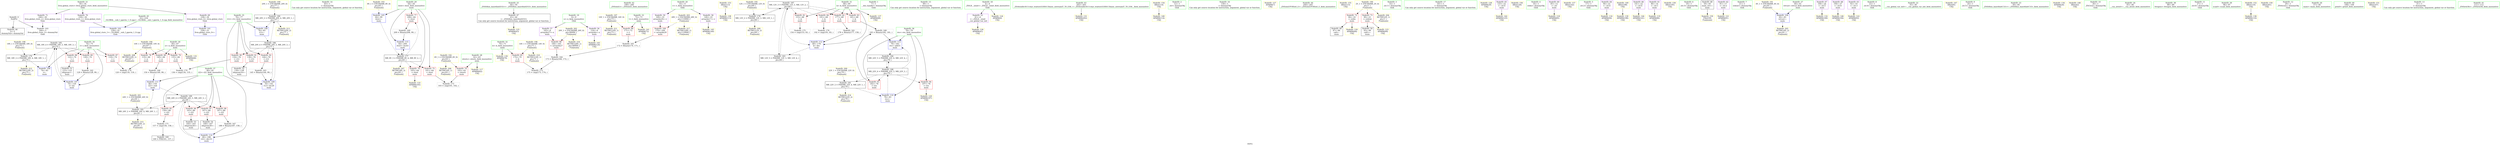 digraph "SVFG" {
	label="SVFG";

	Node0x559d897218e0 [shape=record,color=grey,label="{NodeID: 0\nNullPtr}"];
	Node0x559d897218e0 -> Node0x559d897392b0[style=solid];
	Node0x559d897218e0 -> Node0x559d8973a2d0[style=solid];
	Node0x559d897483e0 [shape=record,color=black,label="{NodeID: 180\nMR_20V_2 = PHI(MR_20V_4, MR_20V_1, )\npts\{77 \}\n}"];
	Node0x559d897483e0 -> Node0x559d897396f0[style=dashed];
	Node0x559d897483e0 -> Node0x559d8974eea0[style=dashed];
	Node0x559d89739d90 [shape=record,color=red,label="{NodeID: 97\n167\<--80\n\<--i22\nmain\n}"];
	Node0x559d89739d90 -> Node0x559d8973a9b0[style=solid];
	Node0x559d89722ca0 [shape=record,color=green,label="{NodeID: 14\n83\<--1\n\<--dummyObj\nCan only get source location for instruction, argument, global var or function.}"];
	Node0x559d8973ce20 [shape=record,color=yellow,style=double,label="{NodeID: 194\n10V_1 = ENCHI(MR_10V_0)\npts\{67 \}\nFun[main]}"];
	Node0x559d8973ce20 -> Node0x559d8973bdc0[style=dashed];
	Node0x559d8973ce20 -> Node0x559d8973be90[style=dashed];
	Node0x559d8973ce20 -> Node0x559d8973bf60[style=dashed];
	Node0x559d8973ce20 -> Node0x559d8973da90[style=dashed];
	Node0x559d89739960 [shape=record,color=blue,label="{NodeID: 111\n80\<--150\ni22\<--sub\nmain\n}"];
	Node0x559d89739960 -> Node0x559d8974b0e0[style=dashed];
	Node0x559d89738290 [shape=record,color=green,label="{NodeID: 28\n62\<--63\nntests\<--ntests_field_insensitive\nmain\n}"];
	Node0x559d89738290 -> Node0x559d8973ba80[style=solid];
	Node0x559d89738290 -> Node0x559d8973ee60[style=solid];
	Node0x559d8973da90 [shape=record,color=yellow,style=double,label="{NodeID: 208\nRETMU(10V_1)\npts\{67 \}\nFun[main]}"];
	Node0x559d8973f4e0 [shape=record,color=yellow,style=double,label="{NodeID: 125\nAPARM(43)\nCS[]}"];
	Node0x559d89738eb0 [shape=record,color=green,label="{NodeID: 42\n199\<--200\n_ZNSolsEi\<--_ZNSolsEi_field_insensitive\n}"];
	Node0x559d89740040 [shape=record,color=yellow,style=double,label="{NodeID: 139\nAPARM(70)\nCS[]}"];
	Node0x559d8973ab50 [shape=record,color=purple,label="{NodeID: 56\n124\<--8\narrayidx\<--x\nmain\n}"];
	Node0x559d8973ab50 -> Node0x559d89740380[style=solid];
	Node0x559d89740a20 [shape=record,color=yellow,style=double,label="{NodeID: 153\nARet(113)\nCS[]}"];
	Node0x559d89740a20 -> Node0x559d8973ff70[style=solid];
	Node0x559d8973b6e0 [shape=record,color=purple,label="{NodeID: 70\n239\<--30\nllvm.global_ctors_1\<--llvm.global_ctors\nGlob }"];
	Node0x559d8973b6e0 -> Node0x559d8973a1d0[style=solid];
	Node0x559d89741c10 [shape=record,color=grey,label="{NodeID: 167\n188 = Binary(187, 158, )\n}"];
	Node0x559d89741c10 -> Node0x559d89739bd0[style=solid];
	Node0x559d8973c2a0 [shape=record,color=red,label="{NodeID: 84\n191\<--68\n\<--k\nmain\n}"];
	Node0x559d8973c2a0 -> Node0x559d89742990[style=solid];
	Node0x559d897209f0 [shape=record,color=green,label="{NodeID: 1\n7\<--1\n__dso_handle\<--dummyObj\nGlob }"];
	Node0x559d897488e0 [shape=record,color=black,label="{NodeID: 181\nMR_22V_2 = PHI(MR_22V_4, MR_22V_1, )\npts\{79 \}\n}"];
	Node0x559d897488e0 -> Node0x559d89739890[style=dashed];
	Node0x559d897488e0 -> Node0x559d8974ef80[style=dashed];
	Node0x559d89739e60 [shape=record,color=red,label="{NodeID: 98\n187\<--80\n\<--i22\nmain\n}"];
	Node0x559d89739e60 -> Node0x559d89741c10[style=solid];
	Node0x559d89722d70 [shape=record,color=green,label="{NodeID: 15\n99\<--1\n\<--dummyObj\nCan only get source location for instruction, argument, global var or function.}"];
	Node0x559d8973cf00 [shape=record,color=yellow,style=double,label="{NodeID: 195\n12V_1 = ENCHI(MR_12V_0)\npts\{69 \}\nFun[main]}"];
	Node0x559d8973cf00 -> Node0x559d897479e0[style=dashed];
	Node0x559d89739a30 [shape=record,color=blue,label="{NodeID: 112\n68\<--178\nk\<--dec\nmain\n}"];
	Node0x559d89739a30 -> Node0x559d897492e0[style=dashed];
	Node0x559d89738360 [shape=record,color=green,label="{NodeID: 29\n64\<--65\nitest\<--itest_field_insensitive\nmain\n}"];
	Node0x559d89738360 -> Node0x559d8973bb50[style=solid];
	Node0x559d89738360 -> Node0x559d8973bc20[style=solid];
	Node0x559d89738360 -> Node0x559d8973bcf0[style=solid];
	Node0x559d89738360 -> Node0x559d89739480[style=solid];
	Node0x559d89738360 -> Node0x559d8973ecc0[style=solid];
	Node0x559d8973db70 [shape=record,color=yellow,style=double,label="{NodeID: 209\nRETMU(12V_2)\npts\{69 \}\nFun[main]}"];
	Node0x559d8973f5b0 [shape=record,color=yellow,style=double,label="{NodeID: 126\nAPARM(41)\nCS[]}"];
	Node0x559d89738fb0 [shape=record,color=green,label="{NodeID: 43\n202\<--203\n_ZSt4endlIcSt11char_traitsIcEERSt13basic_ostreamIT_T0_ES6_\<--_ZSt4endlIcSt11char_traitsIcEERSt13basic_ostreamIT_T0_ES6__field_insensitive\n}"];
	Node0x559d89738fb0 -> Node0x559d8973f9c0[style=solid];
	Node0x559d89740110 [shape=record,color=yellow,style=double,label="{NodeID: 140\nAPARM(114)\nCS[]}"];
	Node0x559d8973ac20 [shape=record,color=purple,label="{NodeID: 57\n165\<--8\narrayidx27\<--x\nmain\n}"];
	Node0x559d8973ac20 -> Node0x559d89739f30[style=solid];
	Node0x559d89740ab0 [shape=record,color=yellow,style=double,label="{NodeID: 154\nARet(114)\nCS[]}"];
	Node0x559d89740ab0 -> Node0x559d89740110[style=solid];
	Node0x559d8973b7e0 [shape=record,color=purple,label="{NodeID: 71\n240\<--30\nllvm.global_ctors_2\<--llvm.global_ctors\nGlob }"];
	Node0x559d8973b7e0 -> Node0x559d8973a2d0[style=solid];
	Node0x559d89741d90 [shape=record,color=grey,label="{NodeID: 168\n183 = Binary(182, 181, )\n}"];
	Node0x559d89741d90 -> Node0x559d89739b00[style=solid];
	Node0x559d8973c370 [shape=record,color=red,label="{NodeID: 85\n174\<--70\n\<--b\nmain\n}"];
	Node0x559d8973c370 -> Node0x559d89742390[style=solid];
	Node0x559d89721c40 [shape=record,color=green,label="{NodeID: 2\n12\<--1\n.str\<--dummyObj\nGlob }"];
	Node0x559d89748de0 [shape=record,color=black,label="{NodeID: 182\nMR_24V_2 = PHI(MR_24V_4, MR_24V_1, )\npts\{81 \}\n}"];
	Node0x559d89748de0 -> Node0x559d89739960[style=dashed];
	Node0x559d89748de0 -> Node0x559d8974f060[style=dashed];
	Node0x559d89739f30 [shape=record,color=red,label="{NodeID: 99\n166\<--165\n\<--arrayidx27\nmain\n}"];
	Node0x559d89739f30 -> Node0x559d89741790[style=solid];
	Node0x559d89722e40 [shape=record,color=green,label="{NodeID: 16\n158\<--1\n\<--dummyObj\nCan only get source location for instruction, argument, global var or function.}"];
	Node0x559d8973cfe0 [shape=record,color=yellow,style=double,label="{NodeID: 196\n14V_1 = ENCHI(MR_14V_0)\npts\{71 \}\nFun[main]}"];
	Node0x559d8973cfe0 -> Node0x559d8973c370[style=dashed];
	Node0x559d8973cfe0 -> Node0x559d8974ec00[style=dashed];
	Node0x559d89739b00 [shape=record,color=blue,label="{NodeID: 113\n78\<--183\nres\<--add31\nmain\n}"];
	Node0x559d89739b00 -> Node0x559d897497e0[style=dashed];
	Node0x559d89738430 [shape=record,color=green,label="{NodeID: 30\n66\<--67\nn\<--n_field_insensitive\nmain\n}"];
	Node0x559d89738430 -> Node0x559d8973bdc0[style=solid];
	Node0x559d89738430 -> Node0x559d8973be90[style=solid];
	Node0x559d89738430 -> Node0x559d8973bf60[style=solid];
	Node0x559d89738430 -> Node0x559d8973fd00[style=solid];
	Node0x559d8974ec00 [shape=record,color=yellow,style=double,label="{NodeID: 210\nRETMU(14V_1)\npts\{71 \}\nFun[main]}"];
	Node0x559d8973f680 [shape=record,color=yellow,style=double,label="{NodeID: 127\nAPARM(7)\nCS[]}"];
	Node0x559d897390b0 [shape=record,color=green,label="{NodeID: 44\n204\<--205\n_ZNSolsEPFRSoS_E\<--_ZNSolsEPFRSoS_E_field_insensitive\n}"];
	Node0x559d897401e0 [shape=record,color=yellow,style=double,label="{NodeID: 141\nAPARM(72)\nCS[]}"];
	Node0x559d8973acf0 [shape=record,color=purple,label="{NodeID: 58\n140\<--10\narrayidx17\<--v\nmain\n}"];
	Node0x559d8973acf0 -> Node0x559d89740520[style=solid];
	Node0x559d89740b40 [shape=record,color=yellow,style=double,label="{NodeID: 155\nARet(115)\nCS[]}"];
	Node0x559d8973b8e0 [shape=record,color=red,label="{NodeID: 72\n84\<--16\n\<--stdin\nmain\n}"];
	Node0x559d8973b8e0 -> Node0x559d8973a5a0[style=solid];
	Node0x559d8973b8e0 -> Node0x559d8973f0d0[style=solid];
	Node0x559d89741f10 [shape=record,color=grey,label="{NodeID: 169\n209 = Binary(208, 99, )\n}"];
	Node0x559d89741f10 -> Node0x559d8973ecc0[style=solid];
	Node0x559d8973c440 [shape=record,color=red,label="{NodeID: 86\n171\<--72\n\<--t\nmain\n}"];
	Node0x559d8973c440 -> Node0x559d89741910[style=solid];
	Node0x559d89722680 [shape=record,color=green,label="{NodeID: 3\n14\<--1\n.str.1\<--dummyObj\nGlob }"];
	Node0x559d897492e0 [shape=record,color=black,label="{NodeID: 183\nMR_12V_5 = PHI(MR_12V_3, MR_12V_4, )\npts\{69 \}\n}"];
	Node0x559d897492e0 -> Node0x559d8974a6e0[style=dashed];
	Node0x559d8973a000 [shape=record,color=red,label="{NodeID: 100\n170\<--169\n\<--arrayidx29\nmain\n}"];
	Node0x559d8973a000 -> Node0x559d89741910[style=solid];
	Node0x559d89722f10 [shape=record,color=green,label="{NodeID: 17\n161\<--1\n\<--dummyObj\nCan only get source location for instruction, argument, global var or function.}"];
	Node0x559d8973d0c0 [shape=record,color=yellow,style=double,label="{NodeID: 197\n16V_1 = ENCHI(MR_16V_0)\npts\{73 \}\nFun[main]}"];
	Node0x559d8973d0c0 -> Node0x559d8973c440[style=dashed];
	Node0x559d8973d0c0 -> Node0x559d8974ece0[style=dashed];
	Node0x559d89739bd0 [shape=record,color=blue,label="{NodeID: 114\n80\<--188\ni22\<--dec33\nmain\n}"];
	Node0x559d89739bd0 -> Node0x559d8974b0e0[style=dashed];
	Node0x559d89738500 [shape=record,color=green,label="{NodeID: 31\n68\<--69\nk\<--k_field_insensitive\nmain\n}"];
	Node0x559d89738500 -> Node0x559d8973c030[style=solid];
	Node0x559d89738500 -> Node0x559d8973c100[style=solid];
	Node0x559d89738500 -> Node0x559d8973c1d0[style=solid];
	Node0x559d89738500 -> Node0x559d8973c2a0[style=solid];
	Node0x559d89738500 -> Node0x559d89739a30[style=solid];
	Node0x559d89738500 -> Node0x559d8973fea0[style=solid];
	Node0x559d8974ece0 [shape=record,color=yellow,style=double,label="{NodeID: 211\nRETMU(16V_1)\npts\{73 \}\nFun[main]}"];
	Node0x559d8973f750 [shape=record,color=yellow,style=double,label="{NodeID: 128\nAPARM(29)\nCS[]}"];
	Node0x559d897391b0 [shape=record,color=green,label="{NodeID: 45\n32\<--234\n_GLOBAL__sub_I_pperm_1_0.cpp\<--_GLOBAL__sub_I_pperm_1_0.cpp_field_insensitive\n}"];
	Node0x559d897391b0 -> Node0x559d8973a1d0[style=solid];
	Node0x559d897402b0 [shape=record,color=yellow,style=double,label="{NodeID: 142\nAPARM(125)\nCS[]}"];
	Node0x559d8973adc0 [shape=record,color=purple,label="{NodeID: 59\n169\<--10\narrayidx29\<--v\nmain\n}"];
	Node0x559d8973adc0 -> Node0x559d8973a000[style=solid];
	Node0x559d89740bd0 [shape=record,color=yellow,style=double,label="{NodeID: 156\nARet(126)\nCS[]}"];
	Node0x559d8973b9b0 [shape=record,color=red,label="{NodeID: 73\n90\<--21\n\<--stdout\nmain\n}"];
	Node0x559d8973b9b0 -> Node0x559d8973a670[style=solid];
	Node0x559d8973b9b0 -> Node0x559d8973f340[style=solid];
	Node0x559d89742090 [shape=record,color=grey,label="{NodeID: 170\n136 = cmp(134, 135, )\n}"];
	Node0x559d8973c510 [shape=record,color=red,label="{NodeID: 87\n118\<--74\n\<--i\nmain\n}"];
	Node0x559d8973c510 -> Node0x559d89742690[style=solid];
	Node0x559d89722710 [shape=record,color=green,label="{NodeID: 4\n16\<--1\nstdin\<--dummyObj\nGlob }"];
	Node0x559d897497e0 [shape=record,color=black,label="{NodeID: 184\nMR_22V_5 = PHI(MR_22V_6, MR_22V_4, )\npts\{79 \}\n}"];
	Node0x559d897497e0 -> Node0x559d8974abe0[style=dashed];
	Node0x559d8973a0d0 [shape=record,color=blue,label="{NodeID: 101\n238\<--31\nllvm.global_ctors_0\<--\nGlob }"];
	Node0x559d89737b30 [shape=record,color=green,label="{NodeID: 18\n4\<--6\n_ZStL8__ioinit\<--_ZStL8__ioinit_field_insensitive\nGlob }"];
	Node0x559d89737b30 -> Node0x559d8973aa80[style=solid];
	Node0x559d89737b30 -> Node0x559d8973f410[style=solid];
	Node0x559d8973d1a0 [shape=record,color=yellow,style=double,label="{NodeID: 198\n18V_1 = ENCHI(MR_18V_0)\npts\{75 \}\nFun[main]}"];
	Node0x559d8973d1a0 -> Node0x559d89747ee0[style=dashed];
	Node0x559d8973ecc0 [shape=record,color=blue,label="{NodeID: 115\n64\<--209\nitest\<--inc43\nmain\n}"];
	Node0x559d8973ecc0 -> Node0x559d897474e0[style=dashed];
	Node0x559d897385d0 [shape=record,color=green,label="{NodeID: 32\n70\<--71\nb\<--b_field_insensitive\nmain\n}"];
	Node0x559d897385d0 -> Node0x559d8973c370[style=solid];
	Node0x559d897385d0 -> Node0x559d89740040[style=solid];
	Node0x559d8974edc0 [shape=record,color=yellow,style=double,label="{NodeID: 212\nRETMU(18V_2)\npts\{75 \}\nFun[main]}"];
	Node0x559d8973f820 [shape=record,color=yellow,style=double,label="{NodeID: 129\nAPARM(197)\nCS[]}"];
	Node0x559d897392b0 [shape=record,color=black,label="{NodeID: 46\n2\<--3\ndummyVal\<--dummyVal\n}"];
	Node0x559d89740380 [shape=record,color=yellow,style=double,label="{NodeID: 143\nAPARM(124)\nCS[]}"];
	Node0x559d8973ae90 [shape=record,color=purple,label="{NodeID: 60\n85\<--12\n\<--.str\nmain\n}"];
	Node0x559d8973ae90 -> Node0x559d8973ef30[style=solid];
	Node0x559d89740c60 [shape=record,color=yellow,style=double,label="{NodeID: 157\nARet(142)\nCS[]}"];
	Node0x559d8973ba80 [shape=record,color=red,label="{NodeID: 74\n102\<--62\n\<--ntests\nmain\n}"];
	Node0x559d8973ba80 -> Node0x559d89742510[style=solid];
	Node0x559d89742210 [shape=record,color=grey,label="{NodeID: 171\n157 = cmp(156, 158, )\n}"];
	Node0x559d89742210 -> Node0x559d895118c0[style=solid];
	Node0x559d8973c5e0 [shape=record,color=red,label="{NodeID: 88\n122\<--74\n\<--i\nmain\n}"];
	Node0x559d8973c5e0 -> Node0x559d8973a740[style=solid];
	Node0x559d897227a0 [shape=record,color=green,label="{NodeID: 5\n17\<--1\n.str.2\<--dummyObj\nGlob }"];
	Node0x559d89749ce0 [shape=record,color=black,label="{NodeID: 185\nMR_18V_4 = PHI(MR_18V_5, MR_18V_3, )\npts\{75 \}\n}"];
	Node0x559d89749ce0 -> Node0x559d8973c510[style=dashed];
	Node0x559d89749ce0 -> Node0x559d8973c5e0[style=dashed];
	Node0x559d89749ce0 -> Node0x559d8973c6b0[style=dashed];
	Node0x559d89749ce0 -> Node0x559d89739620[style=dashed];
	Node0x559d89749ce0 -> Node0x559d89747ee0[style=dashed];
	Node0x559d8973a1d0 [shape=record,color=blue,label="{NodeID: 102\n239\<--32\nllvm.global_ctors_1\<--_GLOBAL__sub_I_pperm_1_0.cpp\nGlob }"];
	Node0x559d89737bc0 [shape=record,color=green,label="{NodeID: 19\n8\<--9\nx\<--x_field_insensitive\nGlob }"];
	Node0x559d89737bc0 -> Node0x559d8973ab50[style=solid];
	Node0x559d89737bc0 -> Node0x559d8973ac20[style=solid];
	Node0x559d8973d280 [shape=record,color=yellow,style=double,label="{NodeID: 199\n20V_1 = ENCHI(MR_20V_0)\npts\{77 \}\nFun[main]}"];
	Node0x559d8973d280 -> Node0x559d897483e0[style=dashed];
	Node0x559d8973ed90 [shape=record,color=yellow,style=double,label="{NodeID: 116\nAPARM(94)\nCS[]}"];
	Node0x559d897386a0 [shape=record,color=green,label="{NodeID: 33\n72\<--73\nt\<--t_field_insensitive\nmain\n}"];
	Node0x559d897386a0 -> Node0x559d8973c440[style=solid];
	Node0x559d897386a0 -> Node0x559d897401e0[style=solid];
	Node0x559d8974eea0 [shape=record,color=yellow,style=double,label="{NodeID: 213\nRETMU(20V_2)\npts\{77 \}\nFun[main]}"];
	Node0x559d8973f8f0 [shape=record,color=yellow,style=double,label="{NodeID: 130\nAPARM(198)\nCS[]}"];
	Node0x559d897393b0 [shape=record,color=black,label="{NodeID: 47\n43\<--44\n\<--_ZNSt8ios_base4InitD1Ev\nCan only get source location for instruction, argument, global var or function.}"];
	Node0x559d897393b0 -> Node0x559d8973f4e0[style=solid];
	Node0x559d89740450 [shape=record,color=yellow,style=double,label="{NodeID: 144\nAPARM(141)\nCS[]}"];
	Node0x559d8973af60 [shape=record,color=purple,label="{NodeID: 61\n86\<--14\n\<--.str.1\nmain\n}"];
	Node0x559d8973af60 -> Node0x559d8973f000[style=solid];
	Node0x559d89740cf0 [shape=record,color=yellow,style=double,label="{NodeID: 158\nARet(195)\nCS[]}"];
	Node0x559d8973bb50 [shape=record,color=red,label="{NodeID: 75\n101\<--64\n\<--itest\nmain\n}"];
	Node0x559d8973bb50 -> Node0x559d89742510[style=solid];
	Node0x559d89742390 [shape=record,color=grey,label="{NodeID: 172\n175 = cmp(173, 174, )\n}"];
	Node0x559d8973c6b0 [shape=record,color=red,label="{NodeID: 89\n128\<--74\n\<--i\nmain\n}"];
	Node0x559d8973c6b0 -> Node0x559d89741490[style=solid];
	Node0x559d89721d60 [shape=record,color=green,label="{NodeID: 6\n19\<--1\n.str.3\<--dummyObj\nGlob }"];
	Node0x559d8974a1e0 [shape=record,color=black,label="{NodeID: 186\nMR_20V_4 = PHI(MR_20V_5, MR_20V_3, )\npts\{77 \}\n}"];
	Node0x559d8974a1e0 -> Node0x559d8973c780[style=dashed];
	Node0x559d8974a1e0 -> Node0x559d8973c850[style=dashed];
	Node0x559d8974a1e0 -> Node0x559d8973c920[style=dashed];
	Node0x559d8974a1e0 -> Node0x559d897397c0[style=dashed];
	Node0x559d8974a1e0 -> Node0x559d897483e0[style=dashed];
	Node0x559d8973a2d0 [shape=record,color=blue, style = dotted,label="{NodeID: 103\n240\<--3\nllvm.global_ctors_2\<--dummyVal\nGlob }"];
	Node0x559d89737c50 [shape=record,color=green,label="{NodeID: 20\n10\<--11\nv\<--v_field_insensitive\nGlob }"];
	Node0x559d89737c50 -> Node0x559d8973acf0[style=solid];
	Node0x559d89737c50 -> Node0x559d8973adc0[style=solid];
	Node0x559d8973d360 [shape=record,color=yellow,style=double,label="{NodeID: 200\n22V_1 = ENCHI(MR_22V_0)\npts\{79 \}\nFun[main]}"];
	Node0x559d8973d360 -> Node0x559d897488e0[style=dashed];
	Node0x559d8973ee60 [shape=record,color=yellow,style=double,label="{NodeID: 117\nAPARM(62)\nCS[]}"];
	Node0x559d89738770 [shape=record,color=green,label="{NodeID: 34\n74\<--75\ni\<--i_field_insensitive\nmain\n}"];
	Node0x559d89738770 -> Node0x559d8973c510[style=solid];
	Node0x559d89738770 -> Node0x559d8973c5e0[style=solid];
	Node0x559d89738770 -> Node0x559d8973c6b0[style=solid];
	Node0x559d89738770 -> Node0x559d89739550[style=solid];
	Node0x559d89738770 -> Node0x559d89739620[style=solid];
	Node0x559d8974ef80 [shape=record,color=yellow,style=double,label="{NodeID: 214\nRETMU(22V_2)\npts\{79 \}\nFun[main]}"];
	Node0x559d8973f9c0 [shape=record,color=yellow,style=double,label="{NodeID: 131\nAPARM(202)\nCS[]}"];
	Node0x559d8973a4d0 [shape=record,color=black,label="{NodeID: 48\n59\<--83\nmain_ret\<--\nmain\n}"];
	Node0x559d8973a4d0 -> Node0x559d89740d80[style=solid];
	Node0x559d89740520 [shape=record,color=yellow,style=double,label="{NodeID: 145\nAPARM(140)\nCS[]}"];
	Node0x559d8973b030 [shape=record,color=purple,label="{NodeID: 62\n91\<--17\n\<--.str.2\nmain\n}"];
	Node0x559d8973b030 -> Node0x559d8973f1a0[style=solid];
	Node0x559d89740d80 [shape=record,color=yellow,style=double,label="{NodeID: 159\nFRet(59)\nFun[main]}"];
	Node0x559d8973bc20 [shape=record,color=red,label="{NodeID: 76\n105\<--64\n\<--itest\nmain\n}"];
	Node0x559d8973bc20 -> Node0x559d8973fb60[style=solid];
	Node0x559d89742510 [shape=record,color=grey,label="{NodeID: 173\n103 = cmp(101, 102, )\n}"];
	Node0x559d8973c780 [shape=record,color=red,label="{NodeID: 90\n134\<--76\n\<--i12\nmain\n}"];
	Node0x559d8973c780 -> Node0x559d89742090[style=solid];
	Node0x559d89721df0 [shape=record,color=green,label="{NodeID: 7\n21\<--1\nstdout\<--dummyObj\nGlob }"];
	Node0x559d8974a6e0 [shape=record,color=black,label="{NodeID: 187\nMR_12V_3 = PHI(MR_12V_5, MR_12V_2, )\npts\{69 \}\n}"];
	Node0x559d8974a6e0 -> Node0x559d8973c030[style=dashed];
	Node0x559d8974a6e0 -> Node0x559d8973c100[style=dashed];
	Node0x559d8974a6e0 -> Node0x559d8973c1d0[style=dashed];
	Node0x559d8974a6e0 -> Node0x559d8973c2a0[style=dashed];
	Node0x559d8974a6e0 -> Node0x559d89739a30[style=dashed];
	Node0x559d8974a6e0 -> Node0x559d897479e0[style=dashed];
	Node0x559d8974a6e0 -> Node0x559d897492e0[style=dashed];
	Node0x559d8973a3d0 [shape=record,color=blue,label="{NodeID: 104\n60\<--83\nretval\<--\nmain\n}"];
	Node0x559d8973a3d0 -> Node0x559d8973d7f0[style=dashed];
	Node0x559d89737ce0 [shape=record,color=green,label="{NodeID: 21\n30\<--34\nllvm.global_ctors\<--llvm.global_ctors_field_insensitive\nGlob }"];
	Node0x559d89737ce0 -> Node0x559d8973b5e0[style=solid];
	Node0x559d89737ce0 -> Node0x559d8973b6e0[style=solid];
	Node0x559d89737ce0 -> Node0x559d8973b7e0[style=solid];
	Node0x559d8973d440 [shape=record,color=yellow,style=double,label="{NodeID: 201\n24V_1 = ENCHI(MR_24V_0)\npts\{81 \}\nFun[main]}"];
	Node0x559d8973d440 -> Node0x559d89748de0[style=dashed];
	Node0x559d8973ef30 [shape=record,color=yellow,style=double,label="{NodeID: 118\nAPARM(85)\nCS[]}"];
	Node0x559d89738840 [shape=record,color=green,label="{NodeID: 35\n76\<--77\ni12\<--i12_field_insensitive\nmain\n}"];
	Node0x559d89738840 -> Node0x559d8973c780[style=solid];
	Node0x559d89738840 -> Node0x559d8973c850[style=solid];
	Node0x559d89738840 -> Node0x559d8973c920[style=solid];
	Node0x559d89738840 -> Node0x559d897396f0[style=solid];
	Node0x559d89738840 -> Node0x559d897397c0[style=solid];
	Node0x559d8974f060 [shape=record,color=yellow,style=double,label="{NodeID: 215\nRETMU(24V_2)\npts\{81 \}\nFun[main]}"];
	Node0x559d8973fa90 [shape=record,color=yellow,style=double,label="{NodeID: 132\nAPARM(106)\nCS[]}"];
	Node0x559d8973a5a0 [shape=record,color=black,label="{NodeID: 49\n87\<--84\ncall\<--\nmain\n}"];
	Node0x559d897405f0 [shape=record,color=yellow,style=double,label="{NodeID: 146\nAPARM(194)\nCS[]}"];
	Node0x559d8973b100 [shape=record,color=purple,label="{NodeID: 63\n92\<--19\n\<--.str.3\nmain\n}"];
	Node0x559d8973b100 -> Node0x559d8973f270[style=solid];
	Node0x559d895118c0 [shape=record,color=black,label="{NodeID: 160\n160 = PHI(161, 157, )\n}"];
	Node0x559d8973bcf0 [shape=record,color=red,label="{NodeID: 77\n208\<--64\n\<--itest\nmain\n}"];
	Node0x559d8973bcf0 -> Node0x559d89741f10[style=solid];
	Node0x559d89742690 [shape=record,color=grey,label="{NodeID: 174\n120 = cmp(118, 119, )\n}"];
	Node0x559d8973c850 [shape=record,color=red,label="{NodeID: 91\n138\<--76\n\<--i12\nmain\n}"];
	Node0x559d8973c850 -> Node0x559d8973a810[style=solid];
	Node0x559d89721e80 [shape=record,color=green,label="{NodeID: 8\n22\<--1\n.str.4\<--dummyObj\nGlob }"];
	Node0x559d8974abe0 [shape=record,color=black,label="{NodeID: 188\nMR_22V_4 = PHI(MR_22V_5, MR_22V_3, )\npts\{79 \}\n}"];
	Node0x559d8974abe0 -> Node0x559d8973c9f0[style=dashed];
	Node0x559d8974abe0 -> Node0x559d8973cac0[style=dashed];
	Node0x559d8974abe0 -> Node0x559d89739b00[style=dashed];
	Node0x559d8974abe0 -> Node0x559d897488e0[style=dashed];
	Node0x559d8974abe0 -> Node0x559d897497e0[style=dashed];
	Node0x559d89739480 [shape=record,color=blue,label="{NodeID: 105\n64\<--99\nitest\<--\nmain\n}"];
	Node0x559d89739480 -> Node0x559d897474e0[style=dashed];
	Node0x559d89737d70 [shape=record,color=green,label="{NodeID: 22\n35\<--36\n__cxx_global_var_init\<--__cxx_global_var_init_field_insensitive\n}"];
	Node0x559d8973d520 [shape=record,color=yellow,style=double,label="{NodeID: 202\n26V_1 = ENCHI(MR_26V_0)\npts\{90000 \}\nFun[main]}"];
	Node0x559d8973d520 -> Node0x559d89739f30[style=dashed];
	Node0x559d8973d520 -> Node0x559d8974f140[style=dashed];
	Node0x559d8973f000 [shape=record,color=yellow,style=double,label="{NodeID: 119\nAPARM(86)\nCS[]}"];
	Node0x559d89738910 [shape=record,color=green,label="{NodeID: 36\n78\<--79\nres\<--res_field_insensitive\nmain\n}"];
	Node0x559d89738910 -> Node0x559d8973c9f0[style=solid];
	Node0x559d89738910 -> Node0x559d8973cac0[style=solid];
	Node0x559d89738910 -> Node0x559d89739890[style=solid];
	Node0x559d89738910 -> Node0x559d89739b00[style=solid];
	Node0x559d8974f140 [shape=record,color=yellow,style=double,label="{NodeID: 216\nRETMU(26V_1)\npts\{90000 \}\nFun[main]}"];
	Node0x559d8973fb60 [shape=record,color=yellow,style=double,label="{NodeID: 133\nAPARM(105)\nCS[]}"];
	Node0x559d8973a670 [shape=record,color=black,label="{NodeID: 50\n93\<--90\ncall1\<--\nmain\n}"];
	Node0x559d897406c0 [shape=record,color=yellow,style=double,label="{NodeID: 147\nARet(95)\nCS[]}"];
	Node0x559d8973b1d0 [shape=record,color=purple,label="{NodeID: 64\n94\<--22\n\<--.str.4\nmain\n}"];
	Node0x559d8973b1d0 -> Node0x559d8973ed90[style=solid];
	Node0x559d89741310 [shape=record,color=grey,label="{NodeID: 161\n178 = Binary(177, 158, )\n}"];
	Node0x559d89741310 -> Node0x559d89739a30[style=solid];
	Node0x559d8973bdc0 [shape=record,color=red,label="{NodeID: 78\n119\<--66\n\<--n\nmain\n}"];
	Node0x559d8973bdc0 -> Node0x559d89742690[style=solid];
	Node0x559d89742810 [shape=record,color=grey,label="{NodeID: 175\n154 = cmp(153, 83, )\n}"];
	Node0x559d8973c920 [shape=record,color=red,label="{NodeID: 92\n144\<--76\n\<--i12\nmain\n}"];
	Node0x559d8973c920 -> Node0x559d89741610[style=solid];
	Node0x559d89721f10 [shape=record,color=green,label="{NodeID: 9\n24\<--1\n.str.5\<--dummyObj\nGlob }"];
	Node0x559d8974b0e0 [shape=record,color=black,label="{NodeID: 189\nMR_24V_4 = PHI(MR_24V_5, MR_24V_3, )\npts\{81 \}\n}"];
	Node0x559d8974b0e0 -> Node0x559d8973cb90[style=dashed];
	Node0x559d8974b0e0 -> Node0x559d89739cc0[style=dashed];
	Node0x559d8974b0e0 -> Node0x559d89739d90[style=dashed];
	Node0x559d8974b0e0 -> Node0x559d89739e60[style=dashed];
	Node0x559d8974b0e0 -> Node0x559d89739bd0[style=dashed];
	Node0x559d8974b0e0 -> Node0x559d89748de0[style=dashed];
	Node0x559d89739550 [shape=record,color=blue,label="{NodeID: 106\n74\<--83\ni\<--\nmain\n}"];
	Node0x559d89739550 -> Node0x559d89749ce0[style=dashed];
	Node0x559d89737e00 [shape=record,color=green,label="{NodeID: 23\n39\<--40\n_ZNSt8ios_base4InitC1Ev\<--_ZNSt8ios_base4InitC1Ev_field_insensitive\n}"];
	Node0x559d8973d600 [shape=record,color=yellow,style=double,label="{NodeID: 203\n28V_1 = ENCHI(MR_28V_0)\npts\{110000 \}\nFun[main]}"];
	Node0x559d8973d600 -> Node0x559d8973a000[style=dashed];
	Node0x559d8973d600 -> Node0x559d8974f220[style=dashed];
	Node0x559d8973f0d0 [shape=record,color=yellow,style=double,label="{NodeID: 120\nAPARM(84)\nCS[]}"];
	Node0x559d897389e0 [shape=record,color=green,label="{NodeID: 37\n80\<--81\ni22\<--i22_field_insensitive\nmain\n}"];
	Node0x559d897389e0 -> Node0x559d8973cb90[style=solid];
	Node0x559d897389e0 -> Node0x559d89739cc0[style=solid];
	Node0x559d897389e0 -> Node0x559d89739d90[style=solid];
	Node0x559d897389e0 -> Node0x559d89739e60[style=solid];
	Node0x559d897389e0 -> Node0x559d89739960[style=solid];
	Node0x559d897389e0 -> Node0x559d89739bd0[style=solid];
	Node0x559d8974f220 [shape=record,color=yellow,style=double,label="{NodeID: 217\nRETMU(28V_1)\npts\{110000 \}\nFun[main]}"];
	Node0x559d8973fc30 [shape=record,color=yellow,style=double,label="{NodeID: 134\nAPARM(26)\nCS[]}"];
	Node0x559d8973a740 [shape=record,color=black,label="{NodeID: 51\n123\<--122\nidxprom\<--\nmain\n}"];
	Node0x559d89740750 [shape=record,color=yellow,style=double,label="{NodeID: 148\nARet(42)\nCS[]}"];
	Node0x559d8973b2a0 [shape=record,color=purple,label="{NodeID: 65\n125\<--22\n\<--.str.4\nmain\n}"];
	Node0x559d8973b2a0 -> Node0x559d897402b0[style=solid];
	Node0x559d89741490 [shape=record,color=grey,label="{NodeID: 162\n129 = Binary(128, 99, )\n}"];
	Node0x559d89741490 -> Node0x559d89739620[style=solid];
	Node0x559d8973be90 [shape=record,color=red,label="{NodeID: 79\n135\<--66\n\<--n\nmain\n}"];
	Node0x559d8973be90 -> Node0x559d89742090[style=solid];
	Node0x559d89742990 [shape=record,color=grey,label="{NodeID: 176\n192 = cmp(191, 83, )\n}"];
	Node0x559d8973c9f0 [shape=record,color=red,label="{NodeID: 93\n182\<--78\n\<--res\nmain\n}"];
	Node0x559d8973c9f0 -> Node0x559d89741d90[style=solid];
	Node0x559d897230e0 [shape=record,color=green,label="{NodeID: 10\n26\<--1\n_ZSt3cin\<--dummyObj\nGlob }"];
	Node0x559d8974b5e0 [shape=record,color=yellow,style=double,label="{NodeID: 190\n2V_1 = ENCHI(MR_2V_0)\npts\{1 \}\nFun[main]}"];
	Node0x559d8974b5e0 -> Node0x559d8973b8e0[style=dashed];
	Node0x559d8974b5e0 -> Node0x559d8973b9b0[style=dashed];
	Node0x559d8974b5e0 -> Node0x559d8973d6e0[style=dashed];
	Node0x559d89739620 [shape=record,color=blue,label="{NodeID: 107\n74\<--129\ni\<--inc\nmain\n}"];
	Node0x559d89739620 -> Node0x559d89749ce0[style=dashed];
	Node0x559d89737ec0 [shape=record,color=green,label="{NodeID: 24\n45\<--46\n__cxa_atexit\<--__cxa_atexit_field_insensitive\n}"];
	Node0x559d8973d6e0 [shape=record,color=yellow,style=double,label="{NodeID: 204\nRETMU(2V_1)\npts\{1 \}\nFun[main]}"];
	Node0x559d8973f1a0 [shape=record,color=yellow,style=double,label="{NodeID: 121\nAPARM(91)\nCS[]}"];
	Node0x559d89738ab0 [shape=record,color=green,label="{NodeID: 38\n88\<--89\nfreopen\<--freopen_field_insensitive\n}"];
	Node0x559d8973fd00 [shape=record,color=yellow,style=double,label="{NodeID: 135\nAPARM(66)\nCS[]}"];
	Node0x559d8973a810 [shape=record,color=black,label="{NodeID: 52\n139\<--138\nidxprom16\<--\nmain\n}"];
	Node0x559d897407e0 [shape=record,color=yellow,style=double,label="{NodeID: 149\nARet(198)\nCS[]}"];
	Node0x559d897407e0 -> Node0x559d8973f8f0[style=solid];
	Node0x559d8973b370 [shape=record,color=purple,label="{NodeID: 66\n141\<--22\n\<--.str.4\nmain\n}"];
	Node0x559d8973b370 -> Node0x559d89740450[style=solid];
	Node0x559d89741610 [shape=record,color=grey,label="{NodeID: 163\n145 = Binary(144, 99, )\n}"];
	Node0x559d89741610 -> Node0x559d897397c0[style=solid];
	Node0x559d8973bf60 [shape=record,color=red,label="{NodeID: 80\n149\<--66\n\<--n\nmain\n}"];
	Node0x559d8973bf60 -> Node0x559d89741a90[style=solid];
	Node0x559d897474e0 [shape=record,color=black,label="{NodeID: 177\nMR_8V_3 = PHI(MR_8V_4, MR_8V_2, )\npts\{65 \}\n}"];
	Node0x559d897474e0 -> Node0x559d8973bb50[style=dashed];
	Node0x559d897474e0 -> Node0x559d8973bc20[style=dashed];
	Node0x559d897474e0 -> Node0x559d8973bcf0[style=dashed];
	Node0x559d897474e0 -> Node0x559d8973ecc0[style=dashed];
	Node0x559d897474e0 -> Node0x559d8973d9b0[style=dashed];
	Node0x559d8973cac0 [shape=record,color=red,label="{NodeID: 94\n197\<--78\n\<--res\nmain\n}"];
	Node0x559d8973cac0 -> Node0x559d8973f820[style=solid];
	Node0x559d89723170 [shape=record,color=green,label="{NodeID: 11\n27\<--1\n.str.6\<--dummyObj\nGlob }"];
	Node0x559d8974c100 [shape=record,color=yellow,style=double,label="{NodeID: 191\n4V_1 = ENCHI(MR_4V_0)\npts\{61 \}\nFun[main]}"];
	Node0x559d8974c100 -> Node0x559d8973a3d0[style=dashed];
	Node0x559d897396f0 [shape=record,color=blue,label="{NodeID: 108\n76\<--83\ni12\<--\nmain\n}"];
	Node0x559d897396f0 -> Node0x559d8974a1e0[style=dashed];
	Node0x559d89737fc0 [shape=record,color=green,label="{NodeID: 25\n44\<--50\n_ZNSt8ios_base4InitD1Ev\<--_ZNSt8ios_base4InitD1Ev_field_insensitive\n}"];
	Node0x559d89737fc0 -> Node0x559d897393b0[style=solid];
	Node0x559d8973d7f0 [shape=record,color=yellow,style=double,label="{NodeID: 205\nRETMU(4V_2)\npts\{61 \}\nFun[main]}"];
	Node0x559d8973f270 [shape=record,color=yellow,style=double,label="{NodeID: 122\nAPARM(92)\nCS[]}"];
	Node0x559d89738bb0 [shape=record,color=green,label="{NodeID: 39\n96\<--97\nscanf\<--scanf_field_insensitive\n}"];
	Node0x559d8973fdd0 [shape=record,color=yellow,style=double,label="{NodeID: 136\nAPARM(110)\nCS[]}"];
	Node0x559d8973a8e0 [shape=record,color=black,label="{NodeID: 53\n164\<--163\nidxprom26\<--\nmain\n}"];
	Node0x559d89740870 [shape=record,color=yellow,style=double,label="{NodeID: 150\nARet(201)\nCS[]}"];
	Node0x559d8973b440 [shape=record,color=purple,label="{NodeID: 67\n106\<--24\n\<--.str.5\nmain\n}"];
	Node0x559d8973b440 -> Node0x559d8973fa90[style=solid];
	Node0x559d89741790 [shape=record,color=grey,label="{NodeID: 164\n173 = Binary(166, 172, )\n}"];
	Node0x559d89741790 -> Node0x559d89742390[style=solid];
	Node0x559d8973c030 [shape=record,color=red,label="{NodeID: 81\n153\<--68\n\<--k\nmain\n}"];
	Node0x559d8973c030 -> Node0x559d89742810[style=solid];
	Node0x559d897479e0 [shape=record,color=black,label="{NodeID: 178\nMR_12V_2 = PHI(MR_12V_3, MR_12V_1, )\npts\{69 \}\n}"];
	Node0x559d897479e0 -> Node0x559d8974a6e0[style=dashed];
	Node0x559d897479e0 -> Node0x559d8973db70[style=dashed];
	Node0x559d8973cb90 [shape=record,color=red,label="{NodeID: 95\n156\<--80\n\<--i22\nmain\n}"];
	Node0x559d8973cb90 -> Node0x559d89742210[style=solid];
	Node0x559d89723240 [shape=record,color=green,label="{NodeID: 12\n29\<--1\n_ZSt4cout\<--dummyObj\nGlob }"];
	Node0x559d8973cc60 [shape=record,color=yellow,style=double,label="{NodeID: 192\n6V_1 = ENCHI(MR_6V_0)\npts\{63 \}\nFun[main]}"];
	Node0x559d8973cc60 -> Node0x559d8973ba80[style=dashed];
	Node0x559d8973cc60 -> Node0x559d8973d8d0[style=dashed];
	Node0x559d897397c0 [shape=record,color=blue,label="{NodeID: 109\n76\<--145\ni12\<--inc20\nmain\n}"];
	Node0x559d897397c0 -> Node0x559d8974a1e0[style=dashed];
	Node0x559d897380c0 [shape=record,color=green,label="{NodeID: 26\n57\<--58\nmain\<--main_field_insensitive\n}"];
	Node0x559d8973d8d0 [shape=record,color=yellow,style=double,label="{NodeID: 206\nRETMU(6V_1)\npts\{63 \}\nFun[main]}"];
	Node0x559d8973f340 [shape=record,color=yellow,style=double,label="{NodeID: 123\nAPARM(90)\nCS[]}"];
	Node0x559d89738cb0 [shape=record,color=green,label="{NodeID: 40\n108\<--109\nprintf\<--printf_field_insensitive\n}"];
	Node0x559d8973fea0 [shape=record,color=yellow,style=double,label="{NodeID: 137\nAPARM(68)\nCS[]}"];
	Node0x559d8973a9b0 [shape=record,color=black,label="{NodeID: 54\n168\<--167\nidxprom28\<--\nmain\n}"];
	Node0x559d89740900 [shape=record,color=yellow,style=double,label="{NodeID: 151\nARet(107)\nCS[]}"];
	Node0x559d8973b510 [shape=record,color=purple,label="{NodeID: 68\n194\<--27\n\<--.str.6\nmain\n}"];
	Node0x559d8973b510 -> Node0x559d897405f0[style=solid];
	Node0x559d89741910 [shape=record,color=grey,label="{NodeID: 165\n172 = Binary(170, 171, )\n}"];
	Node0x559d89741910 -> Node0x559d89741790[style=solid];
	Node0x559d8973c100 [shape=record,color=red,label="{NodeID: 82\n177\<--68\n\<--k\nmain\n}"];
	Node0x559d8973c100 -> Node0x559d89741310[style=solid];
	Node0x559d89747ee0 [shape=record,color=black,label="{NodeID: 179\nMR_18V_2 = PHI(MR_18V_4, MR_18V_1, )\npts\{75 \}\n}"];
	Node0x559d89747ee0 -> Node0x559d89739550[style=dashed];
	Node0x559d89747ee0 -> Node0x559d8974edc0[style=dashed];
	Node0x559d89739cc0 [shape=record,color=red,label="{NodeID: 96\n163\<--80\n\<--i22\nmain\n}"];
	Node0x559d89739cc0 -> Node0x559d8973a8e0[style=solid];
	Node0x559d89723310 [shape=record,color=green,label="{NodeID: 13\n31\<--1\n\<--dummyObj\nCan only get source location for instruction, argument, global var or function.}"];
	Node0x559d8973cd40 [shape=record,color=yellow,style=double,label="{NodeID: 193\n8V_1 = ENCHI(MR_8V_0)\npts\{65 \}\nFun[main]}"];
	Node0x559d8973cd40 -> Node0x559d89739480[style=dashed];
	Node0x559d89739890 [shape=record,color=blue,label="{NodeID: 110\n78\<--83\nres\<--\nmain\n}"];
	Node0x559d89739890 -> Node0x559d8974abe0[style=dashed];
	Node0x559d897381c0 [shape=record,color=green,label="{NodeID: 27\n60\<--61\nretval\<--retval_field_insensitive\nmain\n}"];
	Node0x559d897381c0 -> Node0x559d8973a3d0[style=solid];
	Node0x559d8973d9b0 [shape=record,color=yellow,style=double,label="{NodeID: 207\nRETMU(8V_3)\npts\{65 \}\nFun[main]}"];
	Node0x559d8973f410 [shape=record,color=yellow,style=double,label="{NodeID: 124\nAPARM(4)\nCS[]}"];
	Node0x559d89738db0 [shape=record,color=green,label="{NodeID: 41\n111\<--112\n_ZNSirsERi\<--_ZNSirsERi_field_insensitive\n}"];
	Node0x559d8973ff70 [shape=record,color=yellow,style=double,label="{NodeID: 138\nAPARM(113)\nCS[]}"];
	Node0x559d8973aa80 [shape=record,color=purple,label="{NodeID: 55\n41\<--4\n\<--_ZStL8__ioinit\n__cxx_global_var_init\n}"];
	Node0x559d8973aa80 -> Node0x559d8973f5b0[style=solid];
	Node0x559d89740990 [shape=record,color=yellow,style=double,label="{NodeID: 152\nARet(110)\nCS[]}"];
	Node0x559d89740990 -> Node0x559d8973fdd0[style=solid];
	Node0x559d8973b5e0 [shape=record,color=purple,label="{NodeID: 69\n238\<--30\nllvm.global_ctors_0\<--llvm.global_ctors\nGlob }"];
	Node0x559d8973b5e0 -> Node0x559d8973a0d0[style=solid];
	Node0x559d89741a90 [shape=record,color=grey,label="{NodeID: 166\n150 = Binary(149, 99, )\n}"];
	Node0x559d89741a90 -> Node0x559d89739960[style=solid];
	Node0x559d8973c1d0 [shape=record,color=red,label="{NodeID: 83\n181\<--68\n\<--k\nmain\n}"];
	Node0x559d8973c1d0 -> Node0x559d89741d90[style=solid];
}
